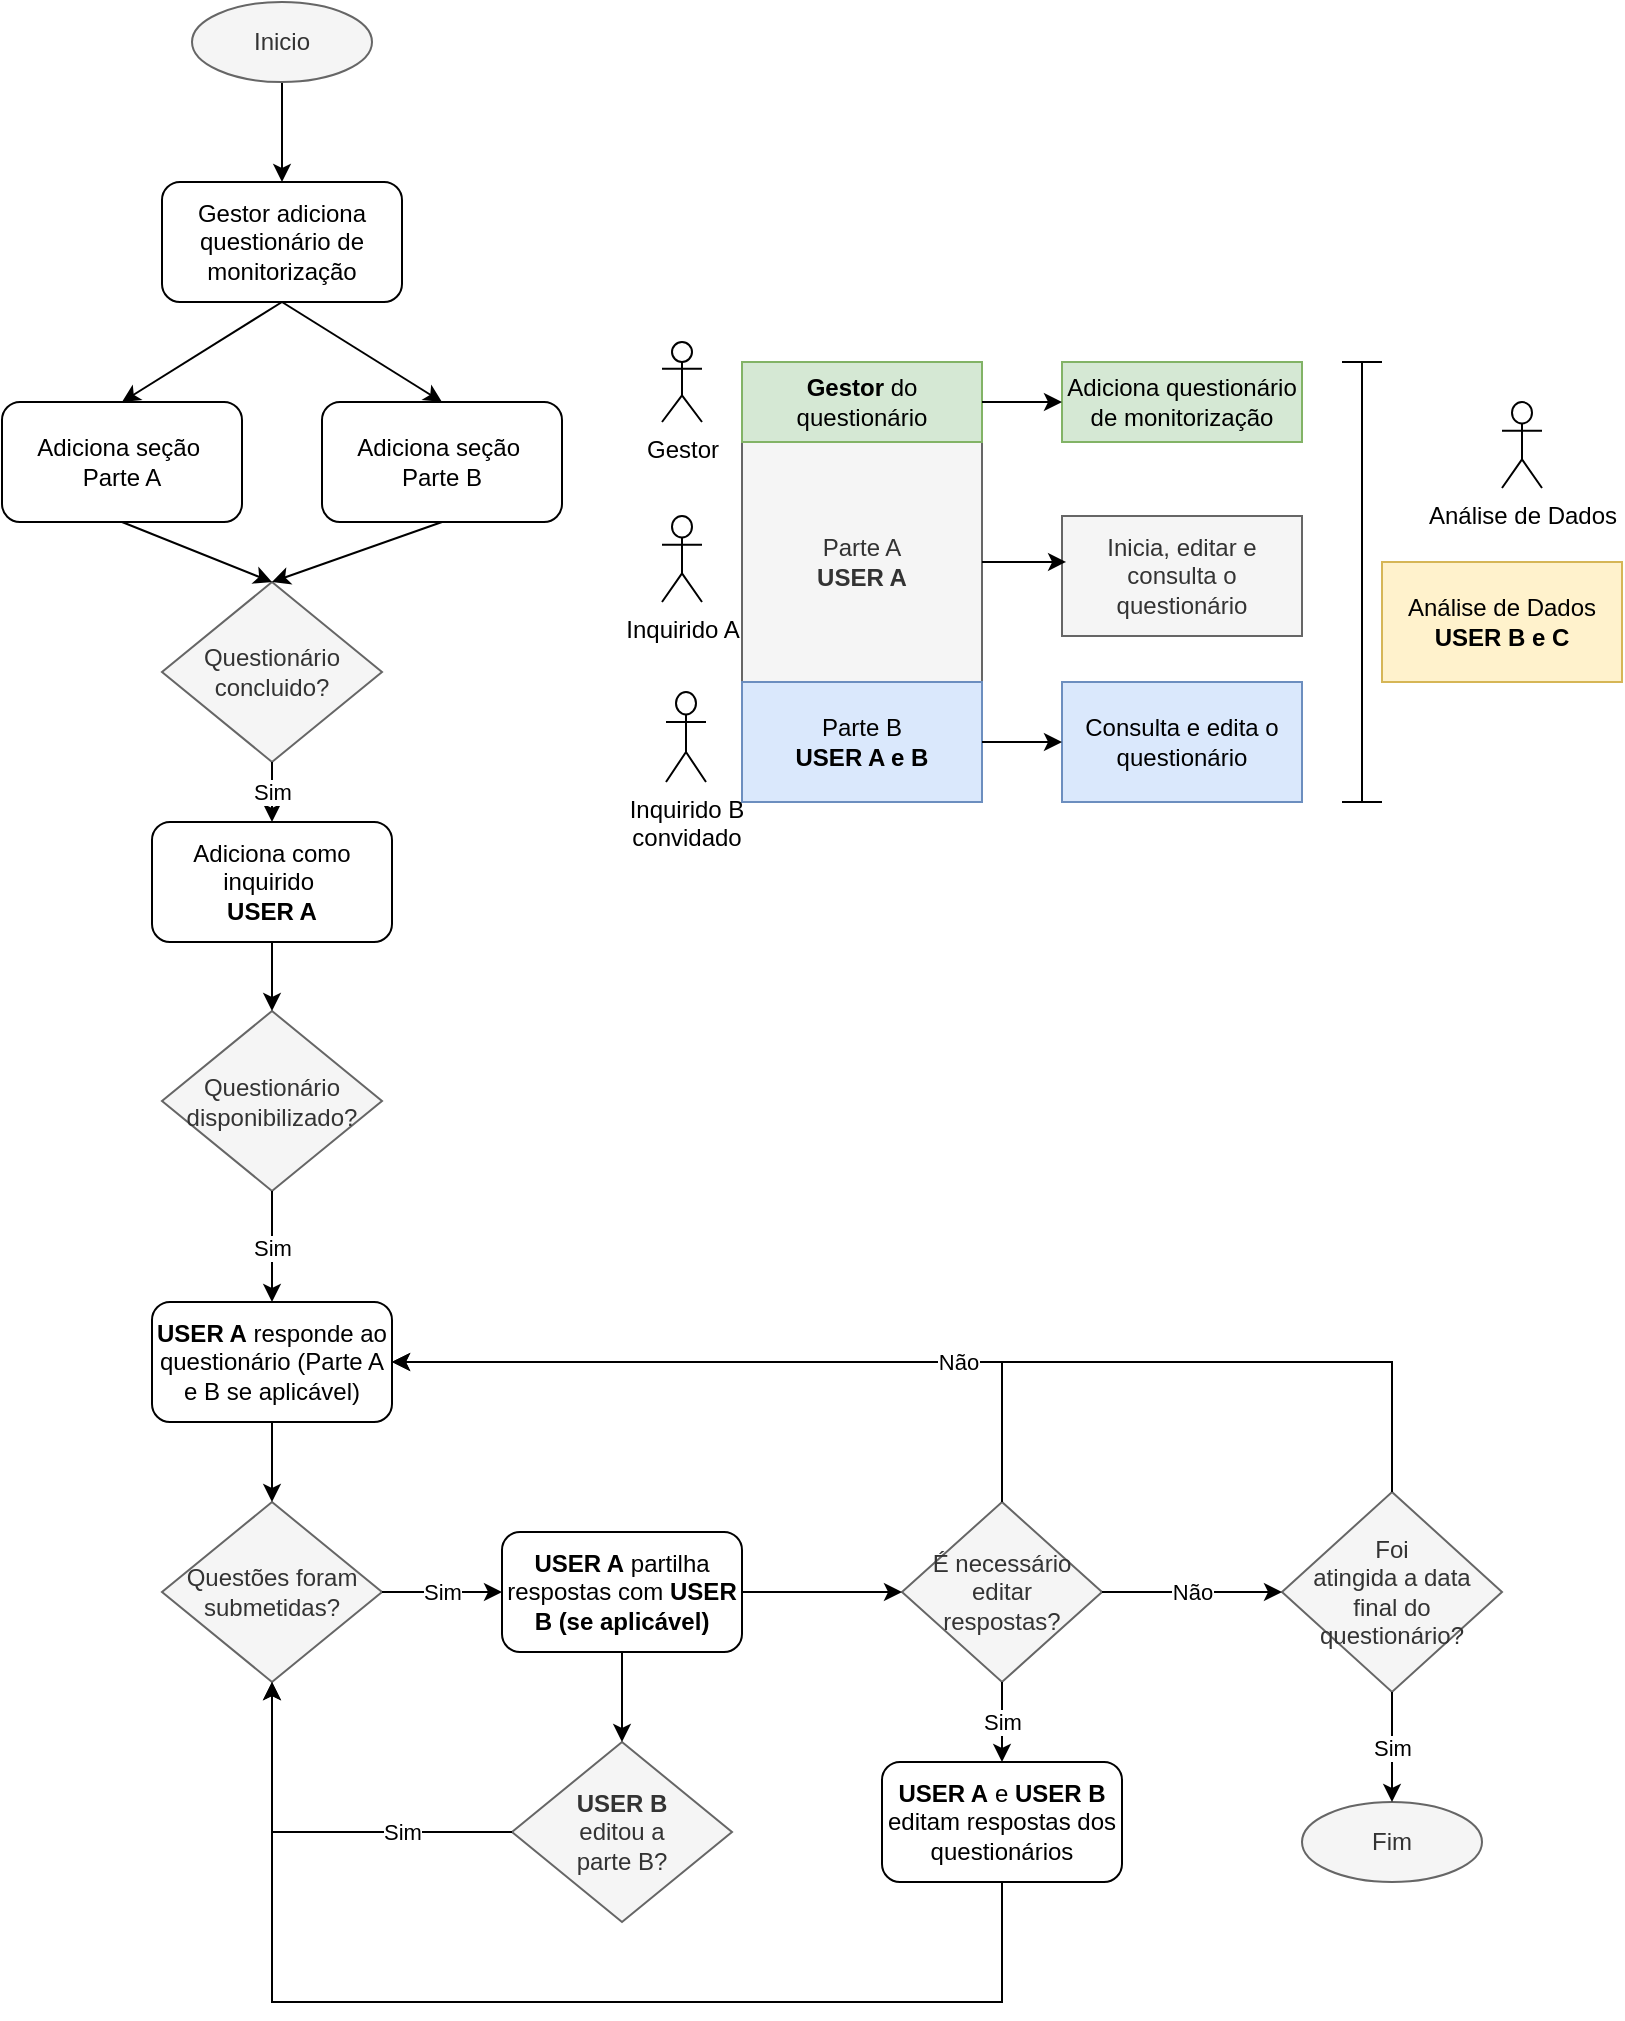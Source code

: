 <mxfile version="20.5.1" type="github">
  <diagram id="D0BnEPBHgKbLKha-eheF" name="Página-1">
    <mxGraphModel dx="811" dy="474" grid="1" gridSize="10" guides="1" tooltips="1" connect="1" arrows="1" fold="1" page="1" pageScale="1" pageWidth="827" pageHeight="1169" math="0" shadow="0">
      <root>
        <mxCell id="0" />
        <mxCell id="1" parent="0" />
        <mxCell id="jwrrGk7fc2D3mUX76oG3-1" value="Parte A&lt;br&gt;&lt;b&gt;USER A&lt;/b&gt;" style="whiteSpace=wrap;html=1;aspect=fixed;fillColor=#f5f5f5;fontColor=#333333;strokeColor=#666666;" vertex="1" parent="1">
          <mxGeometry x="400" y="300" width="120" height="120" as="geometry" />
        </mxCell>
        <mxCell id="jwrrGk7fc2D3mUX76oG3-2" value="Parte B&lt;br&gt;&lt;b&gt;USER A e B&lt;/b&gt;" style="rounded=0;whiteSpace=wrap;html=1;fillColor=#dae8fc;strokeColor=#6c8ebf;" vertex="1" parent="1">
          <mxGeometry x="400" y="420" width="120" height="60" as="geometry" />
        </mxCell>
        <mxCell id="jwrrGk7fc2D3mUX76oG3-3" value="Adiciona questionário de monitorização" style="text;html=1;strokeColor=#82b366;fillColor=#d5e8d4;align=center;verticalAlign=middle;whiteSpace=wrap;rounded=0;" vertex="1" parent="1">
          <mxGeometry x="560" y="260" width="120" height="40" as="geometry" />
        </mxCell>
        <mxCell id="jwrrGk7fc2D3mUX76oG3-6" value="Inicia, editar e consulta o questionário" style="rounded=0;whiteSpace=wrap;html=1;fillColor=#f5f5f5;fontColor=#333333;strokeColor=#666666;" vertex="1" parent="1">
          <mxGeometry x="560" y="337" width="120" height="60" as="geometry" />
        </mxCell>
        <mxCell id="jwrrGk7fc2D3mUX76oG3-8" value="" style="endArrow=classic;html=1;rounded=0;entryX=0.017;entryY=0.383;entryDx=0;entryDy=0;entryPerimeter=0;" edge="1" parent="1" source="jwrrGk7fc2D3mUX76oG3-1" target="jwrrGk7fc2D3mUX76oG3-6">
          <mxGeometry width="50" height="50" relative="1" as="geometry">
            <mxPoint x="520" y="390" as="sourcePoint" />
            <mxPoint x="570" y="340" as="targetPoint" />
          </mxGeometry>
        </mxCell>
        <mxCell id="jwrrGk7fc2D3mUX76oG3-11" value="Consulta e edita o questionário" style="rounded=0;whiteSpace=wrap;html=1;fillColor=#dae8fc;strokeColor=#6c8ebf;" vertex="1" parent="1">
          <mxGeometry x="560" y="420" width="120" height="60" as="geometry" />
        </mxCell>
        <mxCell id="jwrrGk7fc2D3mUX76oG3-14" value="" style="endArrow=classic;html=1;rounded=0;entryX=0;entryY=0.5;entryDx=0;entryDy=0;" edge="1" parent="1" source="jwrrGk7fc2D3mUX76oG3-2" target="jwrrGk7fc2D3mUX76oG3-11">
          <mxGeometry width="50" height="50" relative="1" as="geometry">
            <mxPoint x="520" y="500" as="sourcePoint" />
            <mxPoint x="590.711" y="450" as="targetPoint" />
          </mxGeometry>
        </mxCell>
        <mxCell id="jwrrGk7fc2D3mUX76oG3-17" value="Gestor adiciona questionário de monitorização" style="rounded=1;whiteSpace=wrap;html=1;" vertex="1" parent="1">
          <mxGeometry x="110" y="170" width="120" height="60" as="geometry" />
        </mxCell>
        <mxCell id="jwrrGk7fc2D3mUX76oG3-18" value="Adiciona seção&amp;nbsp;&lt;br&gt;Parte A" style="rounded=1;whiteSpace=wrap;html=1;" vertex="1" parent="1">
          <mxGeometry x="30" y="280" width="120" height="60" as="geometry" />
        </mxCell>
        <mxCell id="jwrrGk7fc2D3mUX76oG3-19" value="Adiciona seção&amp;nbsp;&lt;br&gt;Parte B" style="rounded=1;whiteSpace=wrap;html=1;" vertex="1" parent="1">
          <mxGeometry x="190" y="280" width="120" height="60" as="geometry" />
        </mxCell>
        <mxCell id="jwrrGk7fc2D3mUX76oG3-20" value="Questionário concluido?" style="rhombus;whiteSpace=wrap;html=1;fillColor=#f5f5f5;fontColor=#333333;strokeColor=#666666;" vertex="1" parent="1">
          <mxGeometry x="110" y="370" width="110" height="90" as="geometry" />
        </mxCell>
        <mxCell id="jwrrGk7fc2D3mUX76oG3-21" value="Adiciona como inquirido&amp;nbsp;&lt;br&gt;&lt;b&gt;USER A&lt;/b&gt;" style="rounded=1;whiteSpace=wrap;html=1;" vertex="1" parent="1">
          <mxGeometry x="105" y="490" width="120" height="60" as="geometry" />
        </mxCell>
        <mxCell id="jwrrGk7fc2D3mUX76oG3-23" value="" style="shape=crossbar;whiteSpace=wrap;html=1;rounded=1;direction=south;fillStyle=dashed;gradientColor=none;" vertex="1" parent="1">
          <mxGeometry x="700" y="260" width="20" height="220" as="geometry" />
        </mxCell>
        <mxCell id="jwrrGk7fc2D3mUX76oG3-25" value="Análise de Dados&lt;br&gt;&lt;b&gt;USER B e C&lt;/b&gt;" style="rounded=0;whiteSpace=wrap;html=1;fillColor=#fff2cc;strokeColor=#d6b656;" vertex="1" parent="1">
          <mxGeometry x="720" y="360" width="120" height="60" as="geometry" />
        </mxCell>
        <mxCell id="jwrrGk7fc2D3mUX76oG3-27" value="Questionário disponibilizado?" style="rhombus;whiteSpace=wrap;html=1;fillColor=#f5f5f5;fontColor=#333333;strokeColor=#666666;" vertex="1" parent="1">
          <mxGeometry x="110" y="584.5" width="110" height="90" as="geometry" />
        </mxCell>
        <mxCell id="jwrrGk7fc2D3mUX76oG3-28" value="&lt;b&gt;USER A&lt;/b&gt; responde ao questionário (Parte A e B se aplicável)" style="rounded=1;whiteSpace=wrap;html=1;" vertex="1" parent="1">
          <mxGeometry x="105" y="730" width="120" height="60" as="geometry" />
        </mxCell>
        <mxCell id="jwrrGk7fc2D3mUX76oG3-30" value="&lt;b&gt;USER A&lt;/b&gt; partilha respostas com &lt;b&gt;USER B (se aplicável)&lt;/b&gt;" style="rounded=1;whiteSpace=wrap;html=1;" vertex="1" parent="1">
          <mxGeometry x="280" y="845" width="120" height="60" as="geometry" />
        </mxCell>
        <mxCell id="jwrrGk7fc2D3mUX76oG3-31" value="Questões foram submetidas?" style="rhombus;whiteSpace=wrap;html=1;fillColor=#f5f5f5;fontColor=#333333;strokeColor=#666666;" vertex="1" parent="1">
          <mxGeometry x="110" y="830" width="110" height="90" as="geometry" />
        </mxCell>
        <mxCell id="jwrrGk7fc2D3mUX76oG3-34" value="&lt;b&gt;USER B &lt;/b&gt;&lt;br&gt;editou a &lt;br&gt;parte B?" style="rhombus;whiteSpace=wrap;html=1;fillColor=#f5f5f5;fontColor=#333333;strokeColor=#666666;" vertex="1" parent="1">
          <mxGeometry x="285" y="950" width="110" height="90" as="geometry" />
        </mxCell>
        <mxCell id="jwrrGk7fc2D3mUX76oG3-37" value="" style="endArrow=classic;html=1;rounded=0;" edge="1" parent="1" target="jwrrGk7fc2D3mUX76oG3-17">
          <mxGeometry width="50" height="50" relative="1" as="geometry">
            <mxPoint x="170" y="120" as="sourcePoint" />
            <mxPoint x="170" y="160" as="targetPoint" />
          </mxGeometry>
        </mxCell>
        <mxCell id="jwrrGk7fc2D3mUX76oG3-38" value="" style="endArrow=classic;html=1;rounded=0;exitX=0.5;exitY=1;exitDx=0;exitDy=0;entryX=0.5;entryY=0;entryDx=0;entryDy=0;" edge="1" parent="1" source="jwrrGk7fc2D3mUX76oG3-17" target="jwrrGk7fc2D3mUX76oG3-18">
          <mxGeometry width="50" height="50" relative="1" as="geometry">
            <mxPoint x="330" y="250" as="sourcePoint" />
            <mxPoint x="380" y="200" as="targetPoint" />
          </mxGeometry>
        </mxCell>
        <mxCell id="jwrrGk7fc2D3mUX76oG3-39" value="" style="endArrow=classic;html=1;rounded=0;exitX=0.5;exitY=1;exitDx=0;exitDy=0;entryX=0.5;entryY=0;entryDx=0;entryDy=0;" edge="1" parent="1" source="jwrrGk7fc2D3mUX76oG3-17" target="jwrrGk7fc2D3mUX76oG3-19">
          <mxGeometry width="50" height="50" relative="1" as="geometry">
            <mxPoint x="190" y="270" as="sourcePoint" />
            <mxPoint x="240" y="220" as="targetPoint" />
          </mxGeometry>
        </mxCell>
        <mxCell id="jwrrGk7fc2D3mUX76oG3-40" value="" style="endArrow=classic;html=1;rounded=0;entryX=0.5;entryY=0;entryDx=0;entryDy=0;exitX=0.5;exitY=1;exitDx=0;exitDy=0;" edge="1" parent="1" source="jwrrGk7fc2D3mUX76oG3-18" target="jwrrGk7fc2D3mUX76oG3-20">
          <mxGeometry width="50" height="50" relative="1" as="geometry">
            <mxPoint x="50" y="380" as="sourcePoint" />
            <mxPoint x="100" y="330" as="targetPoint" />
          </mxGeometry>
        </mxCell>
        <mxCell id="jwrrGk7fc2D3mUX76oG3-41" value="" style="endArrow=classic;html=1;rounded=0;exitX=0.5;exitY=1;exitDx=0;exitDy=0;entryX=0.5;entryY=0;entryDx=0;entryDy=0;" edge="1" parent="1" source="jwrrGk7fc2D3mUX76oG3-19" target="jwrrGk7fc2D3mUX76oG3-20">
          <mxGeometry width="50" height="50" relative="1" as="geometry">
            <mxPoint x="260" y="420" as="sourcePoint" />
            <mxPoint x="160" y="370" as="targetPoint" />
          </mxGeometry>
        </mxCell>
        <mxCell id="jwrrGk7fc2D3mUX76oG3-44" value="Sim" style="endArrow=classic;html=1;rounded=0;exitX=0.5;exitY=1;exitDx=0;exitDy=0;" edge="1" parent="1" source="jwrrGk7fc2D3mUX76oG3-20" target="jwrrGk7fc2D3mUX76oG3-21">
          <mxGeometry width="50" height="50" relative="1" as="geometry">
            <mxPoint x="80" y="500" as="sourcePoint" />
            <mxPoint x="130" y="450" as="targetPoint" />
          </mxGeometry>
        </mxCell>
        <mxCell id="jwrrGk7fc2D3mUX76oG3-45" value="" style="endArrow=classic;html=1;rounded=0;exitX=0.5;exitY=1;exitDx=0;exitDy=0;entryX=0.5;entryY=0;entryDx=0;entryDy=0;" edge="1" parent="1" source="jwrrGk7fc2D3mUX76oG3-21" target="jwrrGk7fc2D3mUX76oG3-27">
          <mxGeometry width="50" height="50" relative="1" as="geometry">
            <mxPoint x="150" y="590" as="sourcePoint" />
            <mxPoint x="200" y="540" as="targetPoint" />
          </mxGeometry>
        </mxCell>
        <mxCell id="jwrrGk7fc2D3mUX76oG3-46" value="Sim" style="endArrow=classic;html=1;rounded=0;exitX=0.5;exitY=1;exitDx=0;exitDy=0;" edge="1" parent="1" source="jwrrGk7fc2D3mUX76oG3-27" target="jwrrGk7fc2D3mUX76oG3-28">
          <mxGeometry width="50" height="50" relative="1" as="geometry">
            <mxPoint x="160" y="710" as="sourcePoint" />
            <mxPoint x="210" y="660" as="targetPoint" />
          </mxGeometry>
        </mxCell>
        <mxCell id="jwrrGk7fc2D3mUX76oG3-47" value="" style="endArrow=classic;html=1;rounded=0;exitX=0.5;exitY=1;exitDx=0;exitDy=0;" edge="1" parent="1" source="jwrrGk7fc2D3mUX76oG3-28" target="jwrrGk7fc2D3mUX76oG3-31">
          <mxGeometry width="50" height="50" relative="1" as="geometry">
            <mxPoint x="240" y="760" as="sourcePoint" />
            <mxPoint x="290" y="710" as="targetPoint" />
          </mxGeometry>
        </mxCell>
        <mxCell id="jwrrGk7fc2D3mUX76oG3-48" value="Sim" style="endArrow=classic;html=1;rounded=0;exitX=1;exitY=0.5;exitDx=0;exitDy=0;" edge="1" parent="1" source="jwrrGk7fc2D3mUX76oG3-31" target="jwrrGk7fc2D3mUX76oG3-30">
          <mxGeometry width="50" height="50" relative="1" as="geometry">
            <mxPoint x="420" y="720" as="sourcePoint" />
            <mxPoint x="470" y="670" as="targetPoint" />
          </mxGeometry>
        </mxCell>
        <mxCell id="jwrrGk7fc2D3mUX76oG3-49" value="" style="endArrow=classic;html=1;rounded=0;exitX=0.5;exitY=1;exitDx=0;exitDy=0;entryX=0.5;entryY=0;entryDx=0;entryDy=0;" edge="1" parent="1" source="jwrrGk7fc2D3mUX76oG3-30" target="jwrrGk7fc2D3mUX76oG3-34">
          <mxGeometry width="50" height="50" relative="1" as="geometry">
            <mxPoint x="540" y="840" as="sourcePoint" />
            <mxPoint x="650" y="820" as="targetPoint" />
          </mxGeometry>
        </mxCell>
        <mxCell id="jwrrGk7fc2D3mUX76oG3-52" value="&lt;b&gt;Gestor&lt;/b&gt; do questionário" style="text;html=1;strokeColor=#82b366;fillColor=#d5e8d4;align=center;verticalAlign=middle;whiteSpace=wrap;rounded=0;" vertex="1" parent="1">
          <mxGeometry x="400" y="260" width="120" height="40" as="geometry" />
        </mxCell>
        <mxCell id="jwrrGk7fc2D3mUX76oG3-53" value="" style="endArrow=classic;html=1;rounded=0;exitX=1;exitY=0.5;exitDx=0;exitDy=0;" edge="1" parent="1" source="jwrrGk7fc2D3mUX76oG3-52" target="jwrrGk7fc2D3mUX76oG3-3">
          <mxGeometry width="50" height="50" relative="1" as="geometry">
            <mxPoint x="510" y="320" as="sourcePoint" />
            <mxPoint x="560" y="270" as="targetPoint" />
          </mxGeometry>
        </mxCell>
        <mxCell id="jwrrGk7fc2D3mUX76oG3-54" value="Gestor" style="shape=umlActor;verticalLabelPosition=bottom;verticalAlign=top;html=1;outlineConnect=0;fillStyle=dashed;gradientColor=none;" vertex="1" parent="1">
          <mxGeometry x="360" y="250" width="20" height="40" as="geometry" />
        </mxCell>
        <mxCell id="jwrrGk7fc2D3mUX76oG3-63" value="Inquirido A" style="shape=umlActor;verticalLabelPosition=bottom;verticalAlign=top;html=1;outlineConnect=0;fillStyle=dashed;gradientColor=none;" vertex="1" parent="1">
          <mxGeometry x="360" y="337" width="20" height="43" as="geometry" />
        </mxCell>
        <mxCell id="jwrrGk7fc2D3mUX76oG3-66" value="Inquirido B&lt;br&gt;convidado" style="shape=umlActor;verticalLabelPosition=bottom;verticalAlign=top;html=1;outlineConnect=0;fillStyle=dashed;gradientColor=none;" vertex="1" parent="1">
          <mxGeometry x="362" y="425" width="20" height="45" as="geometry" />
        </mxCell>
        <mxCell id="jwrrGk7fc2D3mUX76oG3-70" value="É necessário editar &lt;br&gt;respostas?" style="rhombus;whiteSpace=wrap;html=1;fillStyle=auto;fillColor=#f5f5f5;fontColor=#333333;strokeColor=#666666;" vertex="1" parent="1">
          <mxGeometry x="480" y="830" width="100" height="90" as="geometry" />
        </mxCell>
        <mxCell id="jwrrGk7fc2D3mUX76oG3-72" value="" style="endArrow=classic;html=1;rounded=0;exitX=1;exitY=0.5;exitDx=0;exitDy=0;" edge="1" parent="1" source="jwrrGk7fc2D3mUX76oG3-30" target="jwrrGk7fc2D3mUX76oG3-70">
          <mxGeometry width="50" height="50" relative="1" as="geometry">
            <mxPoint x="440" y="810" as="sourcePoint" />
            <mxPoint x="490" y="760" as="targetPoint" />
          </mxGeometry>
        </mxCell>
        <mxCell id="jwrrGk7fc2D3mUX76oG3-73" value="&lt;b&gt;USER A&lt;/b&gt; e&amp;nbsp;&lt;b&gt;USER B &lt;/b&gt;editam respostas dos questionários" style="rounded=1;whiteSpace=wrap;html=1;" vertex="1" parent="1">
          <mxGeometry x="470" y="960" width="120" height="60" as="geometry" />
        </mxCell>
        <mxCell id="jwrrGk7fc2D3mUX76oG3-74" value="Sim" style="endArrow=classic;html=1;rounded=0;exitX=0.5;exitY=1;exitDx=0;exitDy=0;" edge="1" parent="1" source="jwrrGk7fc2D3mUX76oG3-70" target="jwrrGk7fc2D3mUX76oG3-73">
          <mxGeometry width="50" height="50" relative="1" as="geometry">
            <mxPoint x="300" y="890" as="sourcePoint" />
            <mxPoint x="350" y="840" as="targetPoint" />
          </mxGeometry>
        </mxCell>
        <mxCell id="jwrrGk7fc2D3mUX76oG3-75" value="Foi &lt;br&gt;atingida a data &lt;br&gt;final do questionário?" style="rhombus;whiteSpace=wrap;html=1;fillColor=#f5f5f5;fontColor=#333333;strokeColor=#666666;" vertex="1" parent="1">
          <mxGeometry x="670" y="825" width="110" height="100" as="geometry" />
        </mxCell>
        <mxCell id="jwrrGk7fc2D3mUX76oG3-77" value="Inicio" style="ellipse;whiteSpace=wrap;html=1;fillStyle=auto;fillColor=#f5f5f5;fontColor=#333333;strokeColor=#666666;" vertex="1" parent="1">
          <mxGeometry x="125" y="80" width="90" height="40" as="geometry" />
        </mxCell>
        <mxCell id="jwrrGk7fc2D3mUX76oG3-78" value="Fim" style="ellipse;whiteSpace=wrap;html=1;fillStyle=auto;fillColor=#f5f5f5;fontColor=#333333;strokeColor=#666666;" vertex="1" parent="1">
          <mxGeometry x="680" y="980" width="90" height="40" as="geometry" />
        </mxCell>
        <mxCell id="jwrrGk7fc2D3mUX76oG3-79" value="Não" style="endArrow=classic;html=1;rounded=0;exitX=1;exitY=0.5;exitDx=0;exitDy=0;entryX=0;entryY=0.5;entryDx=0;entryDy=0;" edge="1" parent="1" source="jwrrGk7fc2D3mUX76oG3-70" target="jwrrGk7fc2D3mUX76oG3-75">
          <mxGeometry width="50" height="50" relative="1" as="geometry">
            <mxPoint x="450" y="870" as="sourcePoint" />
            <mxPoint x="500" y="820" as="targetPoint" />
          </mxGeometry>
        </mxCell>
        <mxCell id="jwrrGk7fc2D3mUX76oG3-80" value="Sim" style="endArrow=classic;html=1;rounded=0;exitX=0.5;exitY=1;exitDx=0;exitDy=0;entryX=0.5;entryY=0;entryDx=0;entryDy=0;" edge="1" parent="1" source="jwrrGk7fc2D3mUX76oG3-75" target="jwrrGk7fc2D3mUX76oG3-78">
          <mxGeometry width="50" height="50" relative="1" as="geometry">
            <mxPoint x="760" y="980" as="sourcePoint" />
            <mxPoint x="810" y="930" as="targetPoint" />
          </mxGeometry>
        </mxCell>
        <mxCell id="jwrrGk7fc2D3mUX76oG3-81" value="" style="endArrow=classic;html=1;rounded=0;exitX=0.5;exitY=1;exitDx=0;exitDy=0;entryX=0.5;entryY=1;entryDx=0;entryDy=0;" edge="1" parent="1" source="jwrrGk7fc2D3mUX76oG3-73" target="jwrrGk7fc2D3mUX76oG3-31">
          <mxGeometry width="50" height="50" relative="1" as="geometry">
            <mxPoint x="500" y="1090" as="sourcePoint" />
            <mxPoint x="160" y="930" as="targetPoint" />
            <Array as="points">
              <mxPoint x="530" y="1080" />
              <mxPoint x="165" y="1080" />
            </Array>
          </mxGeometry>
        </mxCell>
        <mxCell id="jwrrGk7fc2D3mUX76oG3-69" value="Sim" style="endArrow=classic;html=1;rounded=0;exitX=0;exitY=0.5;exitDx=0;exitDy=0;entryX=0.5;entryY=1;entryDx=0;entryDy=0;" edge="1" parent="1" source="jwrrGk7fc2D3mUX76oG3-34" target="jwrrGk7fc2D3mUX76oG3-31">
          <mxGeometry x="-0.436" width="50" height="50" relative="1" as="geometry">
            <mxPoint x="220" y="990" as="sourcePoint" />
            <mxPoint x="270" y="940" as="targetPoint" />
            <Array as="points">
              <mxPoint x="165" y="995" />
            </Array>
            <mxPoint as="offset" />
          </mxGeometry>
        </mxCell>
        <mxCell id="jwrrGk7fc2D3mUX76oG3-83" value="" style="endArrow=classic;html=1;rounded=0;exitX=0.5;exitY=0;exitDx=0;exitDy=0;entryX=1;entryY=0.5;entryDx=0;entryDy=0;" edge="1" parent="1" source="jwrrGk7fc2D3mUX76oG3-70" target="jwrrGk7fc2D3mUX76oG3-28">
          <mxGeometry width="50" height="50" relative="1" as="geometry">
            <mxPoint x="440" y="840" as="sourcePoint" />
            <mxPoint x="490" y="790" as="targetPoint" />
            <Array as="points">
              <mxPoint x="530" y="760" />
            </Array>
          </mxGeometry>
        </mxCell>
        <mxCell id="jwrrGk7fc2D3mUX76oG3-82" value="Não" style="endArrow=classic;html=1;rounded=0;exitX=0.5;exitY=0;exitDx=0;exitDy=0;entryX=1;entryY=0.5;entryDx=0;entryDy=0;" edge="1" parent="1" source="jwrrGk7fc2D3mUX76oG3-75" target="jwrrGk7fc2D3mUX76oG3-28">
          <mxGeometry width="50" height="50" relative="1" as="geometry">
            <mxPoint x="710" y="810" as="sourcePoint" />
            <mxPoint x="760" y="760" as="targetPoint" />
            <Array as="points">
              <mxPoint x="725" y="760" />
            </Array>
          </mxGeometry>
        </mxCell>
        <mxCell id="jwrrGk7fc2D3mUX76oG3-84" value="Análise de Dados" style="shape=umlActor;verticalLabelPosition=bottom;verticalAlign=top;html=1;outlineConnect=0;fillStyle=dashed;gradientColor=none;" vertex="1" parent="1">
          <mxGeometry x="780" y="280" width="20" height="43" as="geometry" />
        </mxCell>
      </root>
    </mxGraphModel>
  </diagram>
</mxfile>
